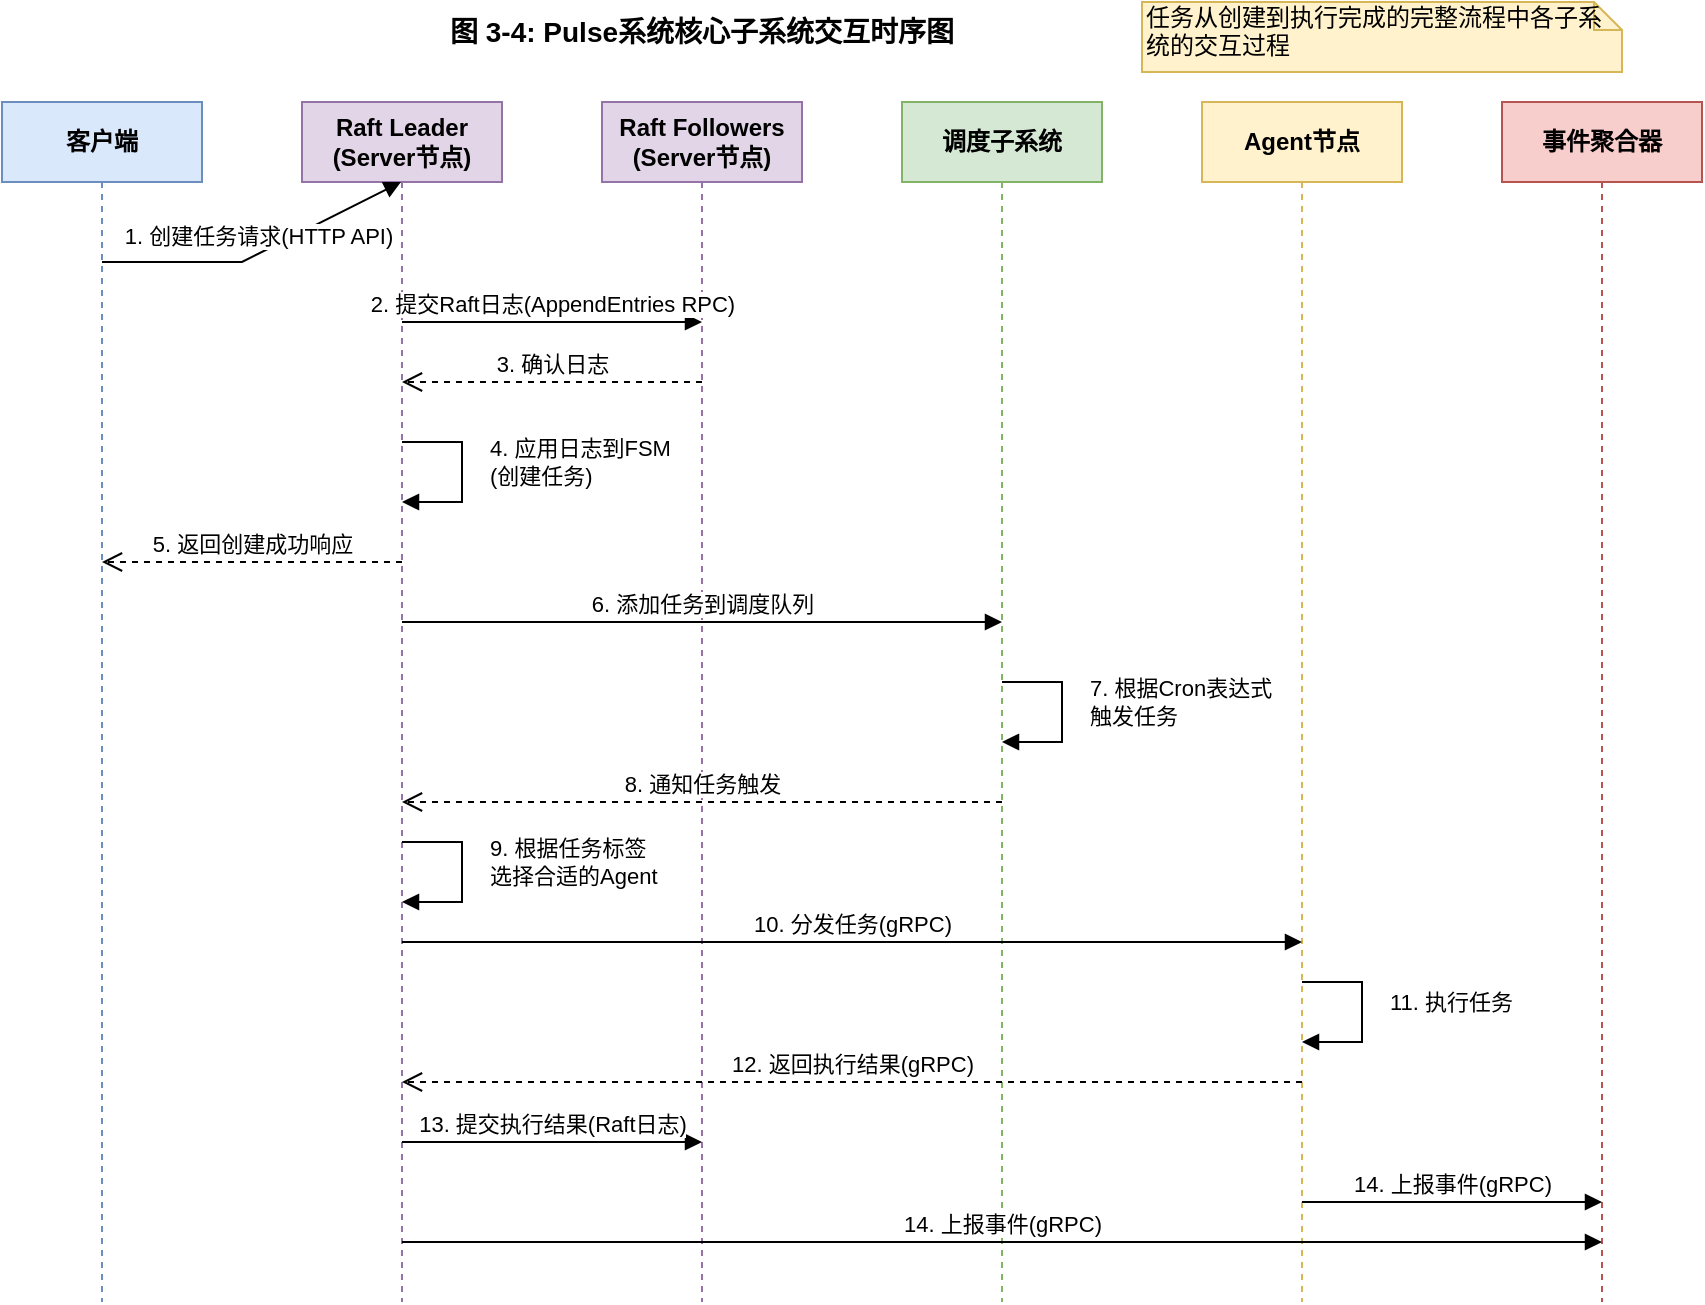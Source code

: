 <mxfile version="27.0.3">
  <diagram name="Pulse系统核心子系统交互时序图" id="0ivZdTxlm7wncbjiYPYh">
    <mxGraphModel dx="1140" dy="680" grid="0" gridSize="10" guides="1" tooltips="1" connect="1" arrows="1" fold="1" page="0" pageScale="1" pageWidth="850" pageHeight="1100" math="0" shadow="0">
      <root>
        <mxCell id="0" />
        <mxCell id="1" parent="0" />
        <mxCell id="lBqv2uYbiSY0HA5kkU_S-1" value="客户端" style="shape=umlLifeline;perimeter=lifelinePerimeter;whiteSpace=wrap;html=1;container=1;collapsible=0;recursiveResize=0;outlineConnect=0;fillColor=#dae8fc;strokeColor=#6c8ebf;fontStyle=1" vertex="1" parent="1">
          <mxGeometry x="50" y="80" width="100" height="600" as="geometry" />
        </mxCell>
        <mxCell id="lBqv2uYbiSY0HA5kkU_S-2" value="Raft Leader&#xa;(Server节点)" style="shape=umlLifeline;perimeter=lifelinePerimeter;whiteSpace=wrap;html=1;container=1;collapsible=0;recursiveResize=0;outlineConnect=0;fillColor=#e1d5e7;strokeColor=#9673a6;fontStyle=1" vertex="1" parent="1">
          <mxGeometry x="200" y="80" width="100" height="600" as="geometry" />
        </mxCell>
        <mxCell id="lBqv2uYbiSY0HA5kkU_S-3" value="Raft Followers&#xa;(Server节点)" style="shape=umlLifeline;perimeter=lifelinePerimeter;whiteSpace=wrap;html=1;container=1;collapsible=0;recursiveResize=0;outlineConnect=0;fillColor=#e1d5e7;strokeColor=#9673a6;fontStyle=1" vertex="1" parent="1">
          <mxGeometry x="350" y="80" width="100" height="600" as="geometry" />
        </mxCell>
        <mxCell id="lBqv2uYbiSY0HA5kkU_S-4" value="调度子系统" style="shape=umlLifeline;perimeter=lifelinePerimeter;whiteSpace=wrap;html=1;container=1;collapsible=0;recursiveResize=0;outlineConnect=0;fillColor=#d5e8d4;strokeColor=#82b366;fontStyle=1" vertex="1" parent="1">
          <mxGeometry x="500" y="80" width="100" height="600" as="geometry" />
        </mxCell>
        <mxCell id="lBqv2uYbiSY0HA5kkU_S-5" value="Agent节点" style="shape=umlLifeline;perimeter=lifelinePerimeter;whiteSpace=wrap;html=1;container=1;collapsible=0;recursiveResize=0;outlineConnect=0;fillColor=#fff2cc;strokeColor=#d6b656;fontStyle=1" vertex="1" parent="1">
          <mxGeometry x="650" y="80" width="100" height="600" as="geometry" />
        </mxCell>
        <mxCell id="lBqv2uYbiSY0HA5kkU_S-6" value="事件聚合器" style="shape=umlLifeline;perimeter=lifelinePerimeter;whiteSpace=wrap;html=1;container=1;collapsible=0;recursiveResize=0;outlineConnect=0;fillColor=#f8cecc;strokeColor=#b85450;fontStyle=1" vertex="1" parent="1">
          <mxGeometry x="800" y="80" width="100" height="600" as="geometry" />
        </mxCell>
        <mxCell id="lBqv2uYbiSY0HA5kkU_S-7" value="1. 创建任务请求(HTTP API)" style="html=1;verticalAlign=bottom;endArrow=block;entryX=0;entryY=0;rounded=0;" edge="1" parent="1" source="lBqv2uYbiSY0HA5kkU_S-1" target="lBqv2uYbiSY0HA5kkU_S-2">
          <mxGeometry relative="1" as="geometry">
            <mxPoint x="150" y="160" as="sourcePoint" />
            <mxPoint x="250" y="160" as="targetPoint" />
            <Array as="points">
              <mxPoint x="170" y="160" />
            </Array>
          </mxGeometry>
        </mxCell>
        <mxCell id="lBqv2uYbiSY0HA5kkU_S-8" value="2. 提交Raft日志(AppendEntries RPC)" style="html=1;verticalAlign=bottom;endArrow=block;rounded=0;" edge="1" parent="1">
          <mxGeometry relative="1" as="geometry">
            <mxPoint x="250" y="190" as="sourcePoint" />
            <mxPoint x="400" y="190" as="targetPoint" />
          </mxGeometry>
        </mxCell>
        <mxCell id="lBqv2uYbiSY0HA5kkU_S-9" value="3. 确认日志" style="html=1;verticalAlign=bottom;endArrow=open;dashed=1;endSize=8;rounded=0;" edge="1" parent="1">
          <mxGeometry relative="1" as="geometry">
            <mxPoint x="400" y="220" as="sourcePoint" />
            <mxPoint x="250" y="220" as="targetPoint" />
          </mxGeometry>
        </mxCell>
        <mxCell id="lBqv2uYbiSY0HA5kkU_S-10" value="4. 应用日志到FSM&#xa;(创建任务)" style="html=1;align=left;spacingLeft=2;endArrow=block;rounded=0;edgeStyle=orthogonalEdgeStyle;curved=0;rounded=0;" edge="1" parent="1">
          <mxGeometry x="-0.125" y="10" relative="1" as="geometry">
            <mxPoint x="250" y="250" as="sourcePoint" />
            <Array as="points">
              <mxPoint x="280" y="250" />
              <mxPoint x="280" y="280" />
            </Array>
            <mxPoint x="250" y="280" as="targetPoint" />
            <mxPoint as="offset" />
          </mxGeometry>
        </mxCell>
        <mxCell id="lBqv2uYbiSY0HA5kkU_S-11" value="5. 返回创建成功响应" style="html=1;verticalAlign=bottom;endArrow=open;dashed=1;endSize=8;rounded=0;" edge="1" parent="1">
          <mxGeometry relative="1" as="geometry">
            <mxPoint x="250" y="310" as="sourcePoint" />
            <mxPoint x="100" y="310" as="targetPoint" />
          </mxGeometry>
        </mxCell>
        <mxCell id="lBqv2uYbiSY0HA5kkU_S-12" value="6. 添加任务到调度队列" style="html=1;verticalAlign=bottom;endArrow=block;rounded=0;" edge="1" parent="1">
          <mxGeometry relative="1" as="geometry">
            <mxPoint x="250" y="340" as="sourcePoint" />
            <mxPoint x="550" y="340" as="targetPoint" />
          </mxGeometry>
        </mxCell>
        <mxCell id="lBqv2uYbiSY0HA5kkU_S-13" value="7. 根据Cron表达式&#xa;触发任务" style="html=1;align=left;spacingLeft=2;endArrow=block;rounded=0;edgeStyle=orthogonalEdgeStyle;curved=0;rounded=0;" edge="1" parent="1">
          <mxGeometry x="-0.125" y="10" relative="1" as="geometry">
            <mxPoint x="550" y="370" as="sourcePoint" />
            <Array as="points">
              <mxPoint x="580" y="370" />
              <mxPoint x="580" y="400" />
            </Array>
            <mxPoint x="550" y="400" as="targetPoint" />
            <mxPoint as="offset" />
          </mxGeometry>
        </mxCell>
        <mxCell id="lBqv2uYbiSY0HA5kkU_S-14" value="8. 通知任务触发" style="html=1;verticalAlign=bottom;endArrow=open;dashed=1;endSize=8;rounded=0;" edge="1" parent="1">
          <mxGeometry relative="1" as="geometry">
            <mxPoint x="550" y="430" as="sourcePoint" />
            <mxPoint x="250" y="430" as="targetPoint" />
          </mxGeometry>
        </mxCell>
        <mxCell id="lBqv2uYbiSY0HA5kkU_S-15" value="9. 根据任务标签&#xa;选择合适的Agent" style="html=1;align=left;spacingLeft=2;endArrow=block;rounded=0;edgeStyle=orthogonalEdgeStyle;curved=0;rounded=0;" edge="1" parent="1">
          <mxGeometry x="-0.125" y="10" relative="1" as="geometry">
            <mxPoint x="250" y="450" as="sourcePoint" />
            <Array as="points">
              <mxPoint x="280" y="450" />
              <mxPoint x="280" y="480" />
            </Array>
            <mxPoint x="250" y="480" as="targetPoint" />
            <mxPoint as="offset" />
          </mxGeometry>
        </mxCell>
        <mxCell id="lBqv2uYbiSY0HA5kkU_S-16" value="10. 分发任务(gRPC)" style="html=1;verticalAlign=bottom;endArrow=block;rounded=0;" edge="1" parent="1">
          <mxGeometry relative="1" as="geometry">
            <mxPoint x="250" y="500" as="sourcePoint" />
            <mxPoint x="700" y="500" as="targetPoint" />
          </mxGeometry>
        </mxCell>
        <mxCell id="lBqv2uYbiSY0HA5kkU_S-17" value="11. 执行任务" style="html=1;align=left;spacingLeft=2;endArrow=block;rounded=0;edgeStyle=orthogonalEdgeStyle;curved=0;rounded=0;" edge="1" parent="1">
          <mxGeometry x="-0.125" y="10" relative="1" as="geometry">
            <mxPoint x="700" y="520" as="sourcePoint" />
            <Array as="points">
              <mxPoint x="730" y="520" />
              <mxPoint x="730" y="550" />
            </Array>
            <mxPoint x="700" y="550" as="targetPoint" />
            <mxPoint as="offset" />
          </mxGeometry>
        </mxCell>
        <mxCell id="lBqv2uYbiSY0HA5kkU_S-18" value="12. 返回执行结果(gRPC)" style="html=1;verticalAlign=bottom;endArrow=open;dashed=1;endSize=8;rounded=0;" edge="1" parent="1">
          <mxGeometry relative="1" as="geometry">
            <mxPoint x="700" y="570" as="sourcePoint" />
            <mxPoint x="250" y="570" as="targetPoint" />
          </mxGeometry>
        </mxCell>
        <mxCell id="lBqv2uYbiSY0HA5kkU_S-19" value="13. 提交执行结果(Raft日志)" style="html=1;verticalAlign=bottom;endArrow=block;rounded=0;" edge="1" parent="1">
          <mxGeometry relative="1" as="geometry">
            <mxPoint x="250" y="600" as="sourcePoint" />
            <mxPoint x="400" y="600" as="targetPoint" />
          </mxGeometry>
        </mxCell>
        <mxCell id="lBqv2uYbiSY0HA5kkU_S-20" value="14. 上报事件(gRPC)" style="html=1;verticalAlign=bottom;endArrow=block;rounded=0;" edge="1" parent="1">
          <mxGeometry relative="1" as="geometry">
            <mxPoint x="700" y="630" as="sourcePoint" />
            <mxPoint x="850" y="630" as="targetPoint" />
          </mxGeometry>
        </mxCell>
        <mxCell id="lBqv2uYbiSY0HA5kkU_S-21" value="14. 上报事件(gRPC)" style="html=1;verticalAlign=bottom;endArrow=block;rounded=0;" edge="1" parent="1">
          <mxGeometry relative="1" as="geometry">
            <mxPoint x="250" y="650" as="sourcePoint" />
            <mxPoint x="850" y="650" as="targetPoint" />
          </mxGeometry>
        </mxCell>
        <mxCell id="lBqv2uYbiSY0HA5kkU_S-22" value="图 3-4: Pulse系统核心子系统交互时序图" style="text;html=1;strokeColor=none;fillColor=none;align=center;verticalAlign=middle;whiteSpace=wrap;rounded=0;fontSize=14;fontStyle=1" vertex="1" parent="1">
          <mxGeometry x="200" y="30" width="400" height="30" as="geometry" />
        </mxCell>
        <mxCell id="lBqv2uYbiSY0HA5kkU_S-23" value="任务从创建到执行完成的完整流程中各子系统的交互过程" style="shape=note;whiteSpace=wrap;html=1;size=14;verticalAlign=top;align=left;spacingTop=-6;fillColor=#fff2cc;strokeColor=#d6b656;" vertex="1" parent="1">
          <mxGeometry x="620" y="30" width="240" height="35" as="geometry" />
        </mxCell>
      </root>
    </mxGraphModel>
  </diagram>
</mxfile>
